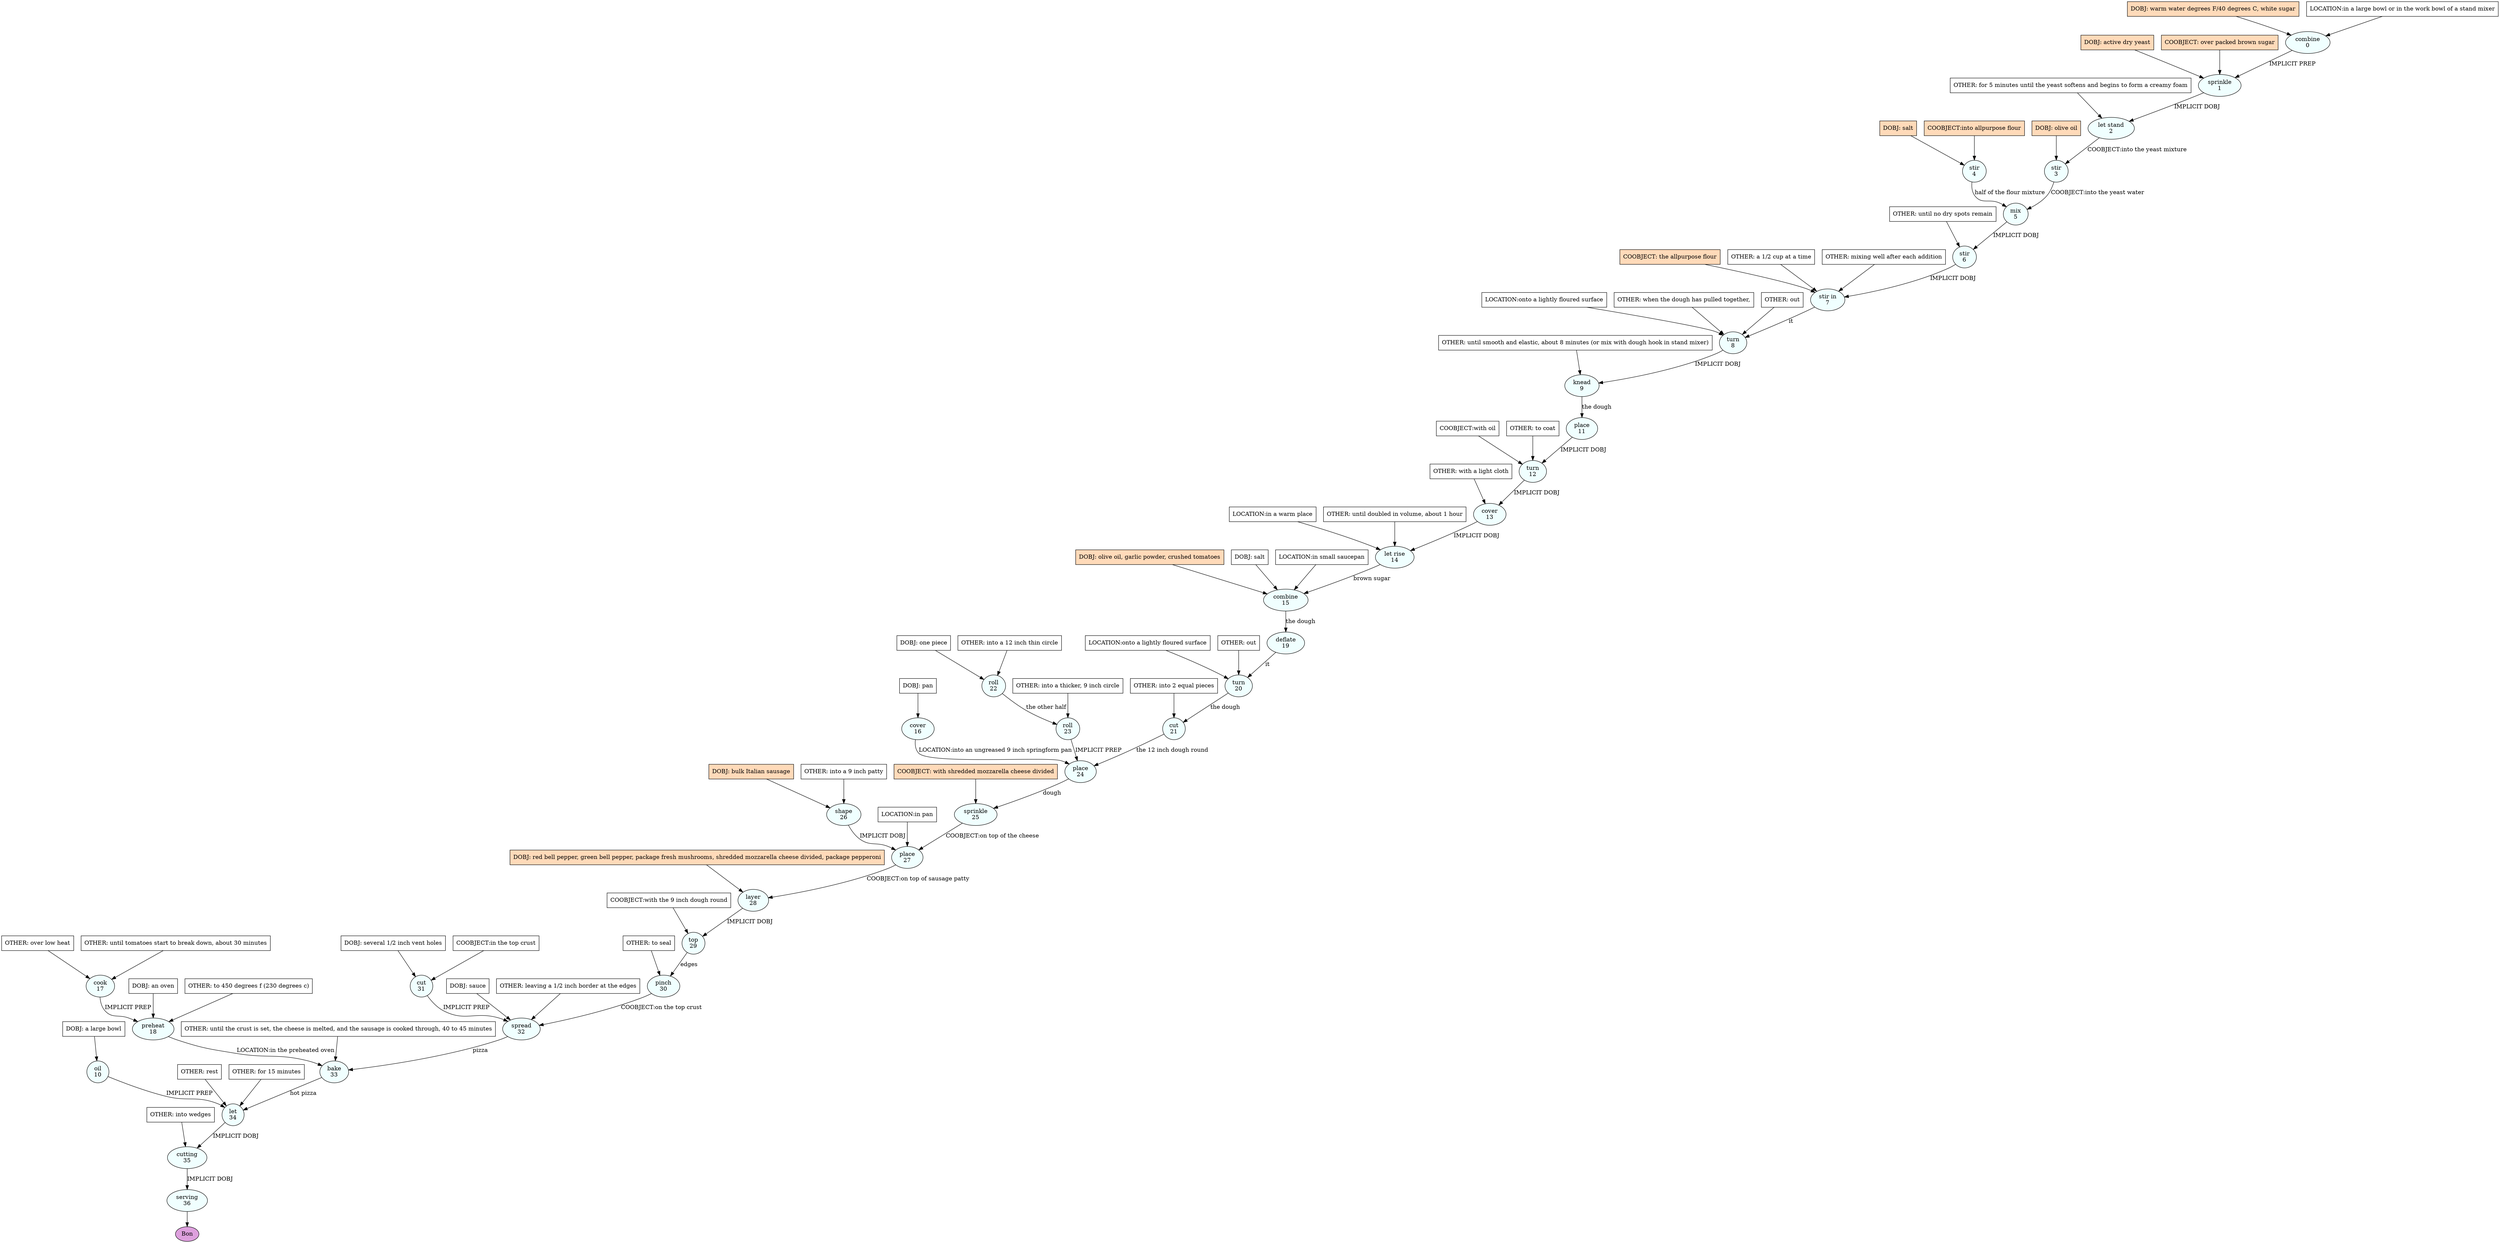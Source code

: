 digraph recipe {
E0[label="combine
0", shape=oval, style=filled, fillcolor=azure]
E1[label="sprinkle
1", shape=oval, style=filled, fillcolor=azure]
E2[label="let stand
2", shape=oval, style=filled, fillcolor=azure]
E3[label="stir
3", shape=oval, style=filled, fillcolor=azure]
E4[label="stir
4", shape=oval, style=filled, fillcolor=azure]
E5[label="mix
5", shape=oval, style=filled, fillcolor=azure]
E6[label="stir
6", shape=oval, style=filled, fillcolor=azure]
E7[label="stir in
7", shape=oval, style=filled, fillcolor=azure]
E8[label="turn
8", shape=oval, style=filled, fillcolor=azure]
E9[label="knead
9", shape=oval, style=filled, fillcolor=azure]
E10[label="oil
10", shape=oval, style=filled, fillcolor=azure]
E11[label="place
11", shape=oval, style=filled, fillcolor=azure]
E12[label="turn
12", shape=oval, style=filled, fillcolor=azure]
E13[label="cover
13", shape=oval, style=filled, fillcolor=azure]
E14[label="let rise
14", shape=oval, style=filled, fillcolor=azure]
E15[label="combine
15", shape=oval, style=filled, fillcolor=azure]
E16[label="cover
16", shape=oval, style=filled, fillcolor=azure]
E17[label="cook
17", shape=oval, style=filled, fillcolor=azure]
E18[label="preheat
18", shape=oval, style=filled, fillcolor=azure]
E19[label="deflate
19", shape=oval, style=filled, fillcolor=azure]
E20[label="turn
20", shape=oval, style=filled, fillcolor=azure]
E21[label="cut
21", shape=oval, style=filled, fillcolor=azure]
E22[label="roll
22", shape=oval, style=filled, fillcolor=azure]
E23[label="roll
23", shape=oval, style=filled, fillcolor=azure]
E24[label="place
24", shape=oval, style=filled, fillcolor=azure]
E25[label="sprinkle
25", shape=oval, style=filled, fillcolor=azure]
E26[label="shape
26", shape=oval, style=filled, fillcolor=azure]
E27[label="place
27", shape=oval, style=filled, fillcolor=azure]
E28[label="layer
28", shape=oval, style=filled, fillcolor=azure]
E29[label="top
29", shape=oval, style=filled, fillcolor=azure]
E30[label="pinch
30", shape=oval, style=filled, fillcolor=azure]
E31[label="cut
31", shape=oval, style=filled, fillcolor=azure]
E32[label="spread
32", shape=oval, style=filled, fillcolor=azure]
E33[label="bake
33", shape=oval, style=filled, fillcolor=azure]
E34[label="let
34", shape=oval, style=filled, fillcolor=azure]
E35[label="cutting
35", shape=oval, style=filled, fillcolor=azure]
E36[label="serving
36", shape=oval, style=filled, fillcolor=azure]
D16[label="DOBJ: pan", shape=box, style=filled, fillcolor=white]
D16 -> E16
D22[label="DOBJ: one piece", shape=box, style=filled, fillcolor=white]
D22 -> E22
O22_0[label="OTHER: into a 12 inch thin circle", shape=box, style=filled, fillcolor=white]
O22_0 -> E22
D10[label="DOBJ: a large bowl", shape=box, style=filled, fillcolor=white]
D10 -> E10
O17_0[label="OTHER: over low heat", shape=box, style=filled, fillcolor=white]
O17_0 -> E17
O17_1[label="OTHER: until tomatoes start to break down, about 30 minutes", shape=box, style=filled, fillcolor=white]
O17_1 -> E17
D0[label="DOBJ: warm water degrees F/40 degrees C, white sugar", shape=box, style=filled, fillcolor=peachpuff]
D0 -> E0
P0_0[label="LOCATION:in a large bowl or in the work bowl of a stand mixer", shape=box, style=filled, fillcolor=white]
P0_0 -> E0
D31[label="DOBJ: several 1/2 inch vent holes", shape=box, style=filled, fillcolor=white]
D31 -> E31
P31_0[label="COOBJECT:in the top crust", shape=box, style=filled, fillcolor=white]
P31_0 -> E31
D4[label="DOBJ: salt", shape=box, style=filled, fillcolor=peachpuff]
D4 -> E4
P4_0[label="COOBJECT:into allpurpose flour", shape=box, style=filled, fillcolor=peachpuff]
P4_0 -> E4
D26[label="DOBJ: bulk Italian sausage", shape=box, style=filled, fillcolor=peachpuff]
D26 -> E26
O26_0[label="OTHER: into a 9 inch patty", shape=box, style=filled, fillcolor=white]
O26_0 -> E26
D1_ing[label="DOBJ: active dry yeast", shape=box, style=filled, fillcolor=peachpuff]
D1_ing -> E1
E0 -> E1 [label="IMPLICIT PREP"]
P1_1_ing[label="COOBJECT: over packed brown sugar", shape=box, style=filled, fillcolor=peachpuff]
P1_1_ing -> E1
E1 -> E2 [label="IMPLICIT DOBJ"]
O2_0_0[label="OTHER: for 5 minutes until the yeast softens and begins to form a creamy foam", shape=box, style=filled, fillcolor=white]
O2_0_0 -> E2
D3_ing[label="DOBJ: olive oil", shape=box, style=filled, fillcolor=peachpuff]
D3_ing -> E3
E2 -> E3 [label="COOBJECT:into the yeast mixture"]
E4 -> E5 [label="half of the flour mixture"]
E3 -> E5 [label="COOBJECT:into the yeast water"]
E5 -> E6 [label="IMPLICIT DOBJ"]
O6_0_0[label="OTHER: until no dry spots remain", shape=box, style=filled, fillcolor=white]
O6_0_0 -> E6
E6 -> E7 [label="IMPLICIT DOBJ"]
P7_0_ing[label="COOBJECT: the allpurpose flour", shape=box, style=filled, fillcolor=peachpuff]
P7_0_ing -> E7
O7_0_0[label="OTHER: a 1/2 cup at a time", shape=box, style=filled, fillcolor=white]
O7_0_0 -> E7
O7_1_0[label="OTHER: mixing well after each addition", shape=box, style=filled, fillcolor=white]
O7_1_0 -> E7
E7 -> E8 [label="it"]
P8_0_0[label="LOCATION:onto a lightly floured surface", shape=box, style=filled, fillcolor=white]
P8_0_0 -> E8
O8_0_0[label="OTHER: when the dough has pulled together,", shape=box, style=filled, fillcolor=white]
O8_0_0 -> E8
O8_1_0[label="OTHER: out", shape=box, style=filled, fillcolor=white]
O8_1_0 -> E8
E8 -> E9 [label="IMPLICIT DOBJ"]
O9_0_0[label="OTHER: until smooth and elastic, about 8 minutes (or mix with dough hook in stand mixer)", shape=box, style=filled, fillcolor=white]
O9_0_0 -> E9
E9 -> E11 [label="the dough"]
E11 -> E12 [label="IMPLICIT DOBJ"]
P12_0_0[label="COOBJECT:with oil", shape=box, style=filled, fillcolor=white]
P12_0_0 -> E12
O12_0_0[label="OTHER: to coat", shape=box, style=filled, fillcolor=white]
O12_0_0 -> E12
E12 -> E13 [label="IMPLICIT DOBJ"]
O13_0_0[label="OTHER: with a light cloth", shape=box, style=filled, fillcolor=white]
O13_0_0 -> E13
E13 -> E14 [label="IMPLICIT DOBJ"]
P14_0_0[label="LOCATION:in a warm place", shape=box, style=filled, fillcolor=white]
P14_0_0 -> E14
O14_0_0[label="OTHER: until doubled in volume, about 1 hour", shape=box, style=filled, fillcolor=white]
O14_0_0 -> E14
D15_ing[label="DOBJ: olive oil, garlic powder, crushed tomatoes", shape=box, style=filled, fillcolor=peachpuff]
D15_ing -> E15
E14 -> E15 [label="brown sugar"]
D15_1[label="DOBJ: salt", shape=box, style=filled, fillcolor=white]
D15_1 -> E15
P15_0_0[label="LOCATION:in small saucepan", shape=box, style=filled, fillcolor=white]
P15_0_0 -> E15
D18_0[label="DOBJ: an oven", shape=box, style=filled, fillcolor=white]
D18_0 -> E18
E17 -> E18 [label="IMPLICIT PREP"]
O18_0_0[label="OTHER: to 450 degrees f (230 degrees c)", shape=box, style=filled, fillcolor=white]
O18_0_0 -> E18
E15 -> E19 [label="the dough"]
E19 -> E20 [label="it"]
P20_0_0[label="LOCATION:onto a lightly floured surface", shape=box, style=filled, fillcolor=white]
P20_0_0 -> E20
O20_0_0[label="OTHER: out", shape=box, style=filled, fillcolor=white]
O20_0_0 -> E20
E20 -> E21 [label="the dough"]
O21_0_0[label="OTHER: into 2 equal pieces", shape=box, style=filled, fillcolor=white]
O21_0_0 -> E21
E22 -> E23 [label="the other half"]
O23_0_0[label="OTHER: into a thicker, 9 inch circle", shape=box, style=filled, fillcolor=white]
O23_0_0 -> E23
E21 -> E24 [label="the 12 inch dough round"]
E23 -> E24 [label="IMPLICIT PREP"]
E16 -> E24 [label="LOCATION:into an ungreased 9 inch springform pan"]
E24 -> E25 [label="dough"]
P25_0_ing[label="COOBJECT: with shredded mozzarella cheese divided", shape=box, style=filled, fillcolor=peachpuff]
P25_0_ing -> E25
E26 -> E27 [label="IMPLICIT DOBJ"]
P27_0_0[label="LOCATION:in pan", shape=box, style=filled, fillcolor=white]
P27_0_0 -> E27
E25 -> E27 [label="COOBJECT:on top of the cheese"]
D28_ing[label="DOBJ: red bell pepper, green bell pepper, package fresh mushrooms, shredded mozzarella cheese divided, package pepperoni", shape=box, style=filled, fillcolor=peachpuff]
D28_ing -> E28
E27 -> E28 [label="COOBJECT:on top of sausage patty"]
E28 -> E29 [label="IMPLICIT DOBJ"]
P29_0_0[label="COOBJECT:with the 9 inch dough round", shape=box, style=filled, fillcolor=white]
P29_0_0 -> E29
E29 -> E30 [label="edges"]
O30_0_0[label="OTHER: to seal", shape=box, style=filled, fillcolor=white]
O30_0_0 -> E30
D32_0[label="DOBJ: sauce", shape=box, style=filled, fillcolor=white]
D32_0 -> E32
E31 -> E32 [label="IMPLICIT PREP"]
E30 -> E32 [label="COOBJECT:on the top crust"]
O32_0_0[label="OTHER: leaving a 1/2 inch border at the edges", shape=box, style=filled, fillcolor=white]
O32_0_0 -> E32
E32 -> E33 [label="pizza"]
E18 -> E33 [label="LOCATION:in the preheated oven"]
O33_0_0[label="OTHER: until the crust is set, the cheese is melted, and the sausage is cooked through, 40 to 45 minutes", shape=box, style=filled, fillcolor=white]
O33_0_0 -> E33
E33 -> E34 [label="hot pizza"]
E10 -> E34 [label="IMPLICIT PREP"]
O34_0_0[label="OTHER: rest", shape=box, style=filled, fillcolor=white]
O34_0_0 -> E34
O34_1_0[label="OTHER: for 15 minutes", shape=box, style=filled, fillcolor=white]
O34_1_0 -> E34
E34 -> E35 [label="IMPLICIT DOBJ"]
O35_0_0[label="OTHER: into wedges", shape=box, style=filled, fillcolor=white]
O35_0_0 -> E35
E35 -> E36 [label="IMPLICIT DOBJ"]
EOR[label="Bon", shape=oval, style=filled, fillcolor=plum]
E36 -> EOR
}
